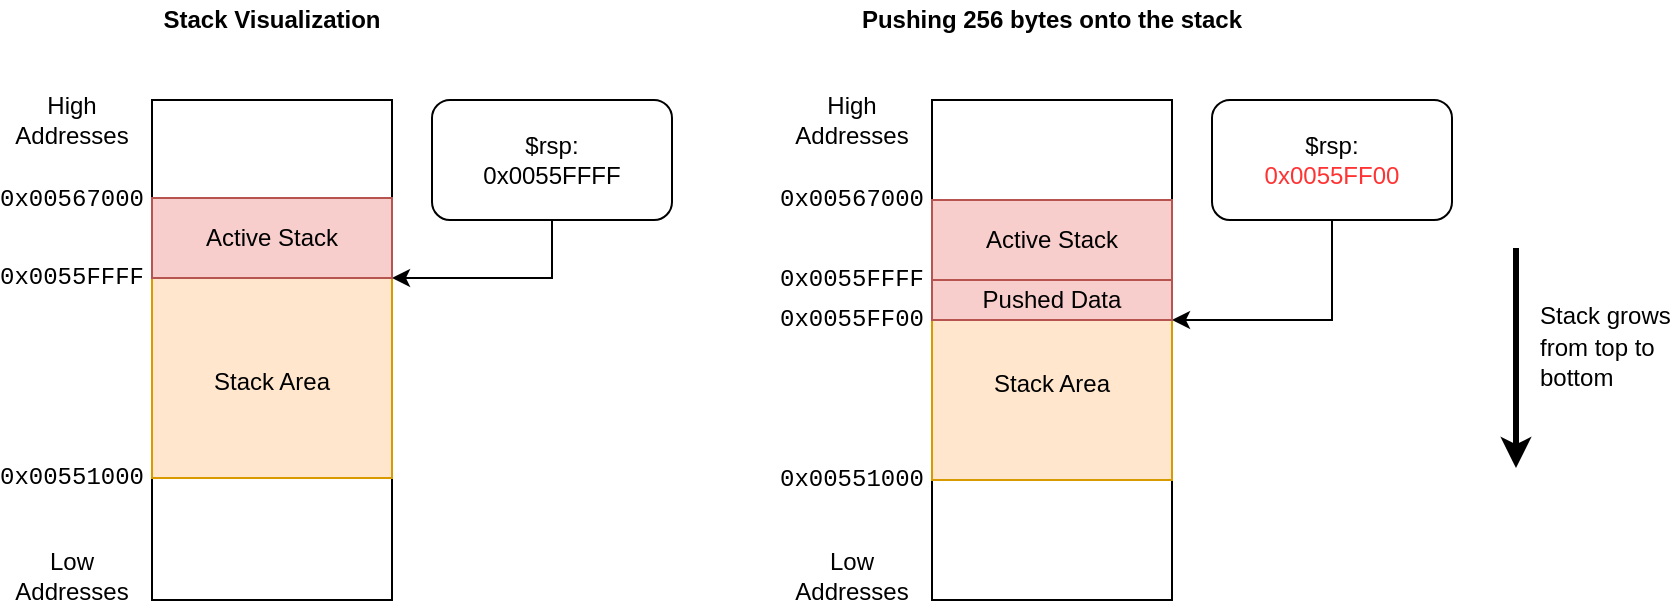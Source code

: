 <mxfile version="13.6.2" type="device"><diagram id="u39lsiUje7vd7Zbmgfw-" name="Page-1"><mxGraphModel dx="1732" dy="1018" grid="1" gridSize="10" guides="1" tooltips="1" connect="1" arrows="1" fold="1" page="1" pageScale="1" pageWidth="1169" pageHeight="827" math="0" shadow="0"><root><mxCell id="0"/><mxCell id="1" parent="0"/><mxCell id="vgIXRr81H-o66R9YWeGC-1" value="" style="rounded=0;whiteSpace=wrap;html=1;" parent="1" vertex="1"><mxGeometry x="120" y="80" width="120" height="250" as="geometry"/></mxCell><mxCell id="vgIXRr81H-o66R9YWeGC-2" value="&lt;div style=&quot;background-color: rgb(255, 255, 255); font-size: 9pt;&quot;&gt;&lt;span style=&quot;&quot;&gt;0x00551000&lt;/span&gt;&lt;/div&gt;" style="text;html=1;strokeColor=none;fillColor=none;align=center;verticalAlign=middle;whiteSpace=wrap;rounded=0;fontFamily=Courier New;fontStyle=0;fontColor=#000000;" parent="1" vertex="1"><mxGeometry x="60" y="259" width="40" height="20" as="geometry"/></mxCell><mxCell id="vgIXRr81H-o66R9YWeGC-3" value="&lt;pre style=&quot;background-color: rgb(255 , 255 , 255)&quot;&gt;&lt;font face=&quot;Courier New&quot;&gt;0x00567000&lt;/font&gt;&lt;font face=&quot;dejavu sans mono&quot;&gt;&lt;span style=&quot;font-size: 9pt&quot;&gt;&lt;br&gt;&lt;/span&gt;&lt;/font&gt;&lt;/pre&gt;" style="text;html=1;strokeColor=none;fillColor=none;align=center;verticalAlign=middle;whiteSpace=wrap;rounded=0;fontColor=#000000;" parent="1" vertex="1"><mxGeometry x="60" y="119" width="40" height="20" as="geometry"/></mxCell><mxCell id="vgIXRr81H-o66R9YWeGC-5" value="&lt;br&gt;&lt;br&gt;&lt;br&gt;Stack Area" style="rounded=0;whiteSpace=wrap;html=1;fillColor=#ffe6cc;strokeColor=#d79b00;" parent="1" vertex="1"><mxGeometry x="120" y="129" width="120" height="140" as="geometry"/></mxCell><mxCell id="vgIXRr81H-o66R9YWeGC-6" value="High Addresses" style="text;html=1;strokeColor=none;fillColor=none;align=center;verticalAlign=middle;whiteSpace=wrap;rounded=0;" parent="1" vertex="1"><mxGeometry x="60" y="80" width="40" height="20" as="geometry"/></mxCell><mxCell id="vgIXRr81H-o66R9YWeGC-7" value="Low Addresses" style="text;html=1;strokeColor=none;fillColor=none;align=center;verticalAlign=middle;whiteSpace=wrap;rounded=0;" parent="1" vertex="1"><mxGeometry x="60" y="308" width="40" height="20" as="geometry"/></mxCell><mxCell id="vgIXRr81H-o66R9YWeGC-14" style="edgeStyle=orthogonalEdgeStyle;rounded=0;orthogonalLoop=1;jettySize=auto;html=1;exitX=0.5;exitY=1;exitDx=0;exitDy=0;entryX=1;entryY=1;entryDx=0;entryDy=0;" parent="1" source="vgIXRr81H-o66R9YWeGC-9" target="vgIXRr81H-o66R9YWeGC-11" edge="1"><mxGeometry relative="1" as="geometry"><Array as="points"><mxPoint x="320" y="169"/></Array></mxGeometry></mxCell><mxCell id="vgIXRr81H-o66R9YWeGC-9" value="$rsp:&lt;br&gt;0x0055FFFF" style="rounded=1;whiteSpace=wrap;html=1;" parent="1" vertex="1"><mxGeometry x="260" y="80" width="120" height="60" as="geometry"/></mxCell><mxCell id="vgIXRr81H-o66R9YWeGC-11" value="Active Stack" style="rounded=0;whiteSpace=wrap;html=1;fillColor=#f8cecc;strokeColor=#b85450;" parent="1" vertex="1"><mxGeometry x="120" y="129" width="120" height="40" as="geometry"/></mxCell><mxCell id="vgIXRr81H-o66R9YWeGC-15" value="Stack Visualization" style="text;html=1;strokeColor=none;fillColor=none;align=center;verticalAlign=middle;whiteSpace=wrap;rounded=0;fontStyle=1" parent="1" vertex="1"><mxGeometry x="90" y="30" width="180" height="20" as="geometry"/></mxCell><mxCell id="vgIXRr81H-o66R9YWeGC-16" value="" style="rounded=0;whiteSpace=wrap;html=1;" parent="1" vertex="1"><mxGeometry x="510" y="80" width="120" height="250" as="geometry"/></mxCell><mxCell id="vgIXRr81H-o66R9YWeGC-17" value="&lt;div style=&quot;background-color: rgb(255, 255, 255); font-size: 9pt;&quot;&gt;&lt;span style=&quot;&quot;&gt;0x00551000&lt;/span&gt;&lt;/div&gt;" style="text;html=1;strokeColor=none;fillColor=none;align=center;verticalAlign=middle;whiteSpace=wrap;rounded=0;fontFamily=Courier New;fontColor=#000000;fontStyle=0" parent="1" vertex="1"><mxGeometry x="450" y="260" width="40" height="20" as="geometry"/></mxCell><mxCell id="vgIXRr81H-o66R9YWeGC-18" value="&lt;meta http-equiv=&quot;content-type&quot; content=&quot;text/html; charset=UTF-8&quot;&gt;&lt;div style=&quot;background-color: rgb(255, 255, 255); font-size: 9pt;&quot;&gt;&lt;span style=&quot;&quot;&gt;0x00567000&lt;/span&gt;&lt;/div&gt;" style="text;html=1;strokeColor=none;fillColor=none;align=center;verticalAlign=middle;whiteSpace=wrap;rounded=0;fontStyle=0;fontColor=#000000;fontFamily=Courier New;" parent="1" vertex="1"><mxGeometry x="450" y="120" width="40" height="20" as="geometry"/></mxCell><mxCell id="vgIXRr81H-o66R9YWeGC-19" value="&lt;br&gt;&lt;br&gt;&lt;br&gt;Stack Area" style="rounded=0;whiteSpace=wrap;html=1;fillColor=#ffe6cc;strokeColor=#d79b00;" parent="1" vertex="1"><mxGeometry x="510" y="130" width="120" height="140" as="geometry"/></mxCell><mxCell id="vgIXRr81H-o66R9YWeGC-20" value="High Addresses" style="text;html=1;strokeColor=none;fillColor=none;align=center;verticalAlign=middle;whiteSpace=wrap;rounded=0;" parent="1" vertex="1"><mxGeometry x="450" y="80" width="40" height="20" as="geometry"/></mxCell><mxCell id="vgIXRr81H-o66R9YWeGC-21" value="Low Addresses" style="text;html=1;strokeColor=none;fillColor=none;align=center;verticalAlign=middle;whiteSpace=wrap;rounded=0;" parent="1" vertex="1"><mxGeometry x="450" y="308" width="40" height="20" as="geometry"/></mxCell><mxCell id="vgIXRr81H-o66R9YWeGC-22" style="edgeStyle=orthogonalEdgeStyle;rounded=0;orthogonalLoop=1;jettySize=auto;html=1;exitX=0.5;exitY=1;exitDx=0;exitDy=0;entryX=1;entryY=1;entryDx=0;entryDy=0;" parent="1" source="vgIXRr81H-o66R9YWeGC-23" target="vgIXRr81H-o66R9YWeGC-29" edge="1"><mxGeometry relative="1" as="geometry"><Array as="points"><mxPoint x="710" y="190"/></Array><mxPoint x="660" y="240" as="targetPoint"/></mxGeometry></mxCell><mxCell id="vgIXRr81H-o66R9YWeGC-23" value="$rsp:&lt;br&gt;&lt;font color=&quot;#ff3333&quot;&gt;0x0055FF00&lt;/font&gt;" style="rounded=1;whiteSpace=wrap;html=1;" parent="1" vertex="1"><mxGeometry x="650" y="80" width="120" height="60" as="geometry"/></mxCell><mxCell id="vgIXRr81H-o66R9YWeGC-24" value="Active Stack" style="rounded=0;whiteSpace=wrap;html=1;fillColor=#f8cecc;strokeColor=#b85450;" parent="1" vertex="1"><mxGeometry x="510" y="130" width="120" height="40" as="geometry"/></mxCell><mxCell id="vgIXRr81H-o66R9YWeGC-25" value="Pushing 256 bytes onto the stack" style="text;html=1;strokeColor=none;fillColor=none;align=center;verticalAlign=middle;whiteSpace=wrap;rounded=0;fontStyle=1" parent="1" vertex="1"><mxGeometry x="460" y="30" width="220" height="20" as="geometry"/></mxCell><mxCell id="vgIXRr81H-o66R9YWeGC-26" value="0x0055FFFF" style="text;html=1;strokeColor=none;fillColor=none;align=center;verticalAlign=middle;whiteSpace=wrap;rounded=0;fontFamily=Courier New;" parent="1" vertex="1"><mxGeometry x="60" y="159" width="40" height="20" as="geometry"/></mxCell><mxCell id="vgIXRr81H-o66R9YWeGC-28" value="0x0055FF00" style="text;html=1;strokeColor=none;fillColor=none;align=center;verticalAlign=middle;whiteSpace=wrap;rounded=0;fontFamily=Courier New;" parent="1" vertex="1"><mxGeometry x="450" y="180" width="40" height="20" as="geometry"/></mxCell><mxCell id="vgIXRr81H-o66R9YWeGC-29" value="&lt;p&gt;&lt;font face=&quot;Helvetica&quot;&gt;Pushed Data&lt;/font&gt;&lt;/p&gt;" style="rounded=0;whiteSpace=wrap;html=1;fontFamily=Courier New;fillColor=#f8cecc;strokeColor=#b85450;" parent="1" vertex="1"><mxGeometry x="510" y="170" width="120" height="20" as="geometry"/></mxCell><mxCell id="vgIXRr81H-o66R9YWeGC-30" value="0x0055FFFF" style="text;html=1;strokeColor=none;fillColor=none;align=center;verticalAlign=middle;whiteSpace=wrap;rounded=0;fontFamily=Courier New;" parent="1" vertex="1"><mxGeometry x="450" y="160" width="40" height="20" as="geometry"/></mxCell><mxCell id="vgIXRr81H-o66R9YWeGC-31" value="" style="endArrow=classic;html=1;fontFamily=Courier New;fontColor=#000000;strokeWidth=3;" parent="1" edge="1"><mxGeometry width="50" height="50" relative="1" as="geometry"><mxPoint x="802" y="154" as="sourcePoint"/><mxPoint x="802" y="264" as="targetPoint"/></mxGeometry></mxCell><mxCell id="vgIXRr81H-o66R9YWeGC-33" value="&lt;font face=&quot;Helvetica&quot;&gt;Stack grows from top to bottom&lt;/font&gt;" style="text;html=1;strokeColor=none;fillColor=none;align=left;verticalAlign=middle;whiteSpace=wrap;rounded=0;fontFamily=Courier New;fontColor=#000000;" parent="1" vertex="1"><mxGeometry x="812" y="194" width="70" height="20" as="geometry"/></mxCell></root></mxGraphModel></diagram></mxfile>